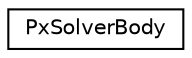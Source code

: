 digraph "Graphical Class Hierarchy"
{
  edge [fontname="Helvetica",fontsize="10",labelfontname="Helvetica",labelfontsize="10"];
  node [fontname="Helvetica",fontsize="10",shape=record];
  rankdir="LR";
  Node0 [label="PxSolverBody",height=0.2,width=0.4,color="black", fillcolor="white", style="filled",URL="$structPxSolverBody.html"];
}
